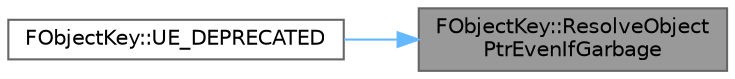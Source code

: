 digraph "FObjectKey::ResolveObjectPtrEvenIfGarbage"
{
 // INTERACTIVE_SVG=YES
 // LATEX_PDF_SIZE
  bgcolor="transparent";
  edge [fontname=Helvetica,fontsize=10,labelfontname=Helvetica,labelfontsize=10];
  node [fontname=Helvetica,fontsize=10,shape=box,height=0.2,width=0.4];
  rankdir="RL";
  Node1 [id="Node000001",label="FObjectKey::ResolveObject\lPtrEvenIfGarbage",height=0.2,width=0.4,color="gray40", fillcolor="grey60", style="filled", fontcolor="black",tooltip="Attempt to access the object from which this key was constructed, even if it is marked as Garbage."];
  Node1 -> Node2 [id="edge1_Node000001_Node000002",dir="back",color="steelblue1",style="solid",tooltip=" "];
  Node2 [id="Node000002",label="FObjectKey::UE_DEPRECATED",height=0.2,width=0.4,color="grey40", fillcolor="white", style="filled",URL="$dd/d31/structFObjectKey.html#a82fe06117de7dea6889d92dfedb28cae",tooltip=" "];
}
